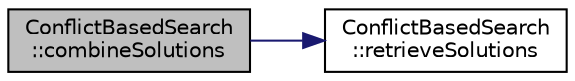 digraph "ConflictBasedSearch::combineSolutions"
{
 // INTERACTIVE_SVG=YES
 // LATEX_PDF_SIZE
  edge [fontname="Helvetica",fontsize="10",labelfontname="Helvetica",labelfontsize="10"];
  node [fontname="Helvetica",fontsize="10",shape=record];
  rankdir="LR";
  Node1 [label="ConflictBasedSearch\l::combineSolutions",height=0.2,width=0.4,color="black", fillcolor="grey75", style="filled", fontcolor="black",tooltip=" "];
  Node1 -> Node2 [color="midnightblue",fontsize="10",style="solid",fontname="Helvetica"];
  Node2 [label="ConflictBasedSearch\l::retrieveSolutions",height=0.2,width=0.4,color="black", fillcolor="white", style="filled",URL="$classConflictBasedSearch.html#a3a9f295491df3b7ceec1b1d2ce7bacf3",tooltip=" "];
}
